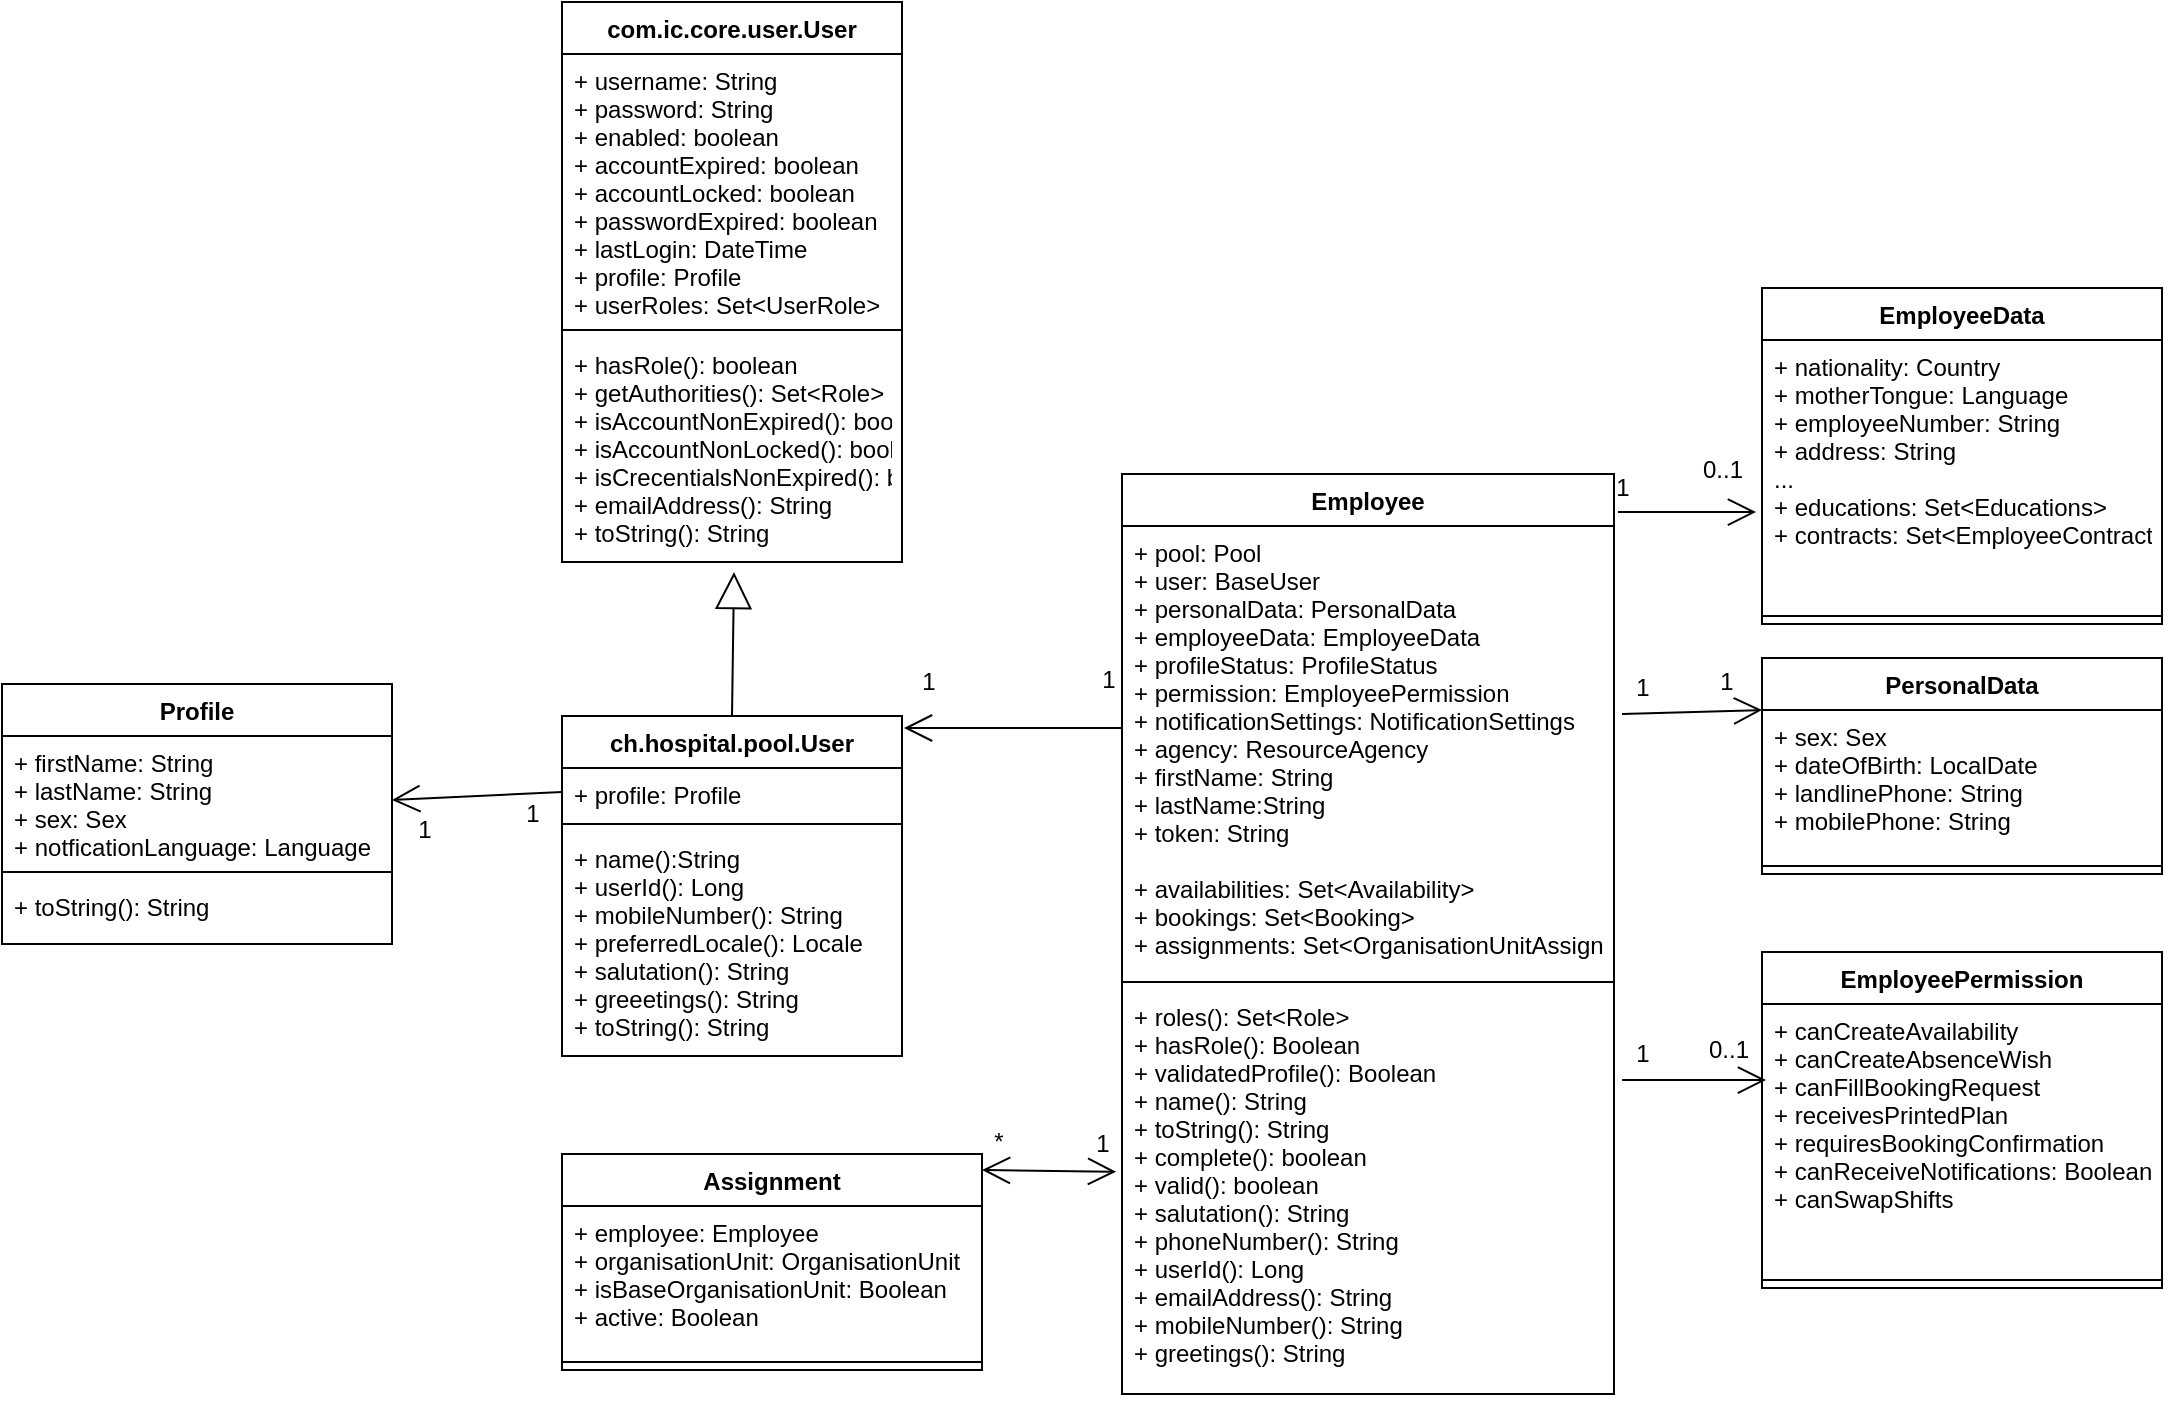 <mxfile version="10.6.7" type="github"><diagram name="Page-1" id="9f46799a-70d6-7492-0946-bef42562c5a5"><mxGraphModel dx="674" dy="1551" grid="1" gridSize="10" guides="1" tooltips="1" connect="1" arrows="1" fold="1" page="1" pageScale="1" pageWidth="1169" pageHeight="827" background="#ffffff" math="0" shadow="0"><root><mxCell id="0"/><mxCell id="1" parent="0"/><mxCell id="1WCbzTZq_NC38nqCpOc9-6" value="com.ic.core.user.User" style="swimlane;fontStyle=1;align=center;verticalAlign=top;childLayout=stackLayout;horizontal=1;startSize=26;horizontalStack=0;resizeParent=1;resizeParentMax=0;resizeLast=0;collapsible=1;marginBottom=0;" parent="1" vertex="1"><mxGeometry x="290" y="-817" width="170" height="280" as="geometry"/></mxCell><mxCell id="1WCbzTZq_NC38nqCpOc9-7" value="+ username: String&#10;+ password: String&#10;+ enabled: boolean&#10;+ accountExpired: boolean&#10;+ accountLocked: boolean&#10;+ passwordExpired: boolean&#10;+ lastLogin: DateTime&#10;+ profile: Profile&#10;+ userRoles: Set&lt;UserRole&gt;&#10;" style="text;strokeColor=none;fillColor=none;align=left;verticalAlign=top;spacingLeft=4;spacingRight=4;overflow=hidden;rotatable=0;points=[[0,0.5],[1,0.5]];portConstraint=eastwest;" parent="1WCbzTZq_NC38nqCpOc9-6" vertex="1"><mxGeometry y="26" width="170" height="134" as="geometry"/></mxCell><mxCell id="1WCbzTZq_NC38nqCpOc9-8" value="" style="line;strokeWidth=1;fillColor=none;align=left;verticalAlign=middle;spacingTop=-1;spacingLeft=3;spacingRight=3;rotatable=0;labelPosition=right;points=[];portConstraint=eastwest;" parent="1WCbzTZq_NC38nqCpOc9-6" vertex="1"><mxGeometry y="160" width="170" height="8" as="geometry"/></mxCell><mxCell id="1WCbzTZq_NC38nqCpOc9-9" value="+ hasRole(): boolean&#10;+ getAuthorities(): Set&lt;Role&gt;&#10;+ isAccountNonExpired(): boolean&#10;+ isAccountNonLocked(): boolean&#10;+ isCrecentialsNonExpired(): boolean&#10;+ emailAddress(): String&#10;+ toString(): String&#10;&#10;" style="text;strokeColor=none;fillColor=none;align=left;verticalAlign=top;spacingLeft=4;spacingRight=4;overflow=hidden;rotatable=0;points=[[0,0.5],[1,0.5]];portConstraint=eastwest;" parent="1WCbzTZq_NC38nqCpOc9-6" vertex="1"><mxGeometry y="168" width="170" height="112" as="geometry"/></mxCell><mxCell id="1WCbzTZq_NC38nqCpOc9-16" value="" style="endArrow=open;endFill=1;endSize=12;html=1;exitX=0;exitY=0.5;exitDx=0;exitDy=0;entryX=1;entryY=0.5;entryDx=0;entryDy=0;" parent="1" source="R3Nv_-yyYfsX-aG0zHhA-2" target="1WCbzTZq_NC38nqCpOc9-45" edge="1"><mxGeometry width="160" relative="1" as="geometry"><mxPoint x="565.5" y="-932" as="sourcePoint"/><mxPoint x="615.5" y="-830" as="targetPoint"/></mxGeometry></mxCell><mxCell id="1WCbzTZq_NC38nqCpOc9-17" value="1&lt;br&gt;" style="text;html=1;resizable=0;points=[];align=center;verticalAlign=middle;labelBackgroundColor=#ffffff;" parent="1WCbzTZq_NC38nqCpOc9-16" vertex="1" connectable="0"><mxGeometry x="0.183" y="-3" relative="1" as="geometry"><mxPoint x="-19" y="19" as="offset"/></mxGeometry></mxCell><mxCell id="1WCbzTZq_NC38nqCpOc9-18" value="1" style="text;html=1;resizable=0;points=[];align=center;verticalAlign=middle;labelBackgroundColor=#ffffff;" parent="1WCbzTZq_NC38nqCpOc9-16" vertex="1" connectable="0"><mxGeometry x="-0.635" y="-3" relative="1" as="geometry"><mxPoint y="13.5" as="offset"/></mxGeometry></mxCell><mxCell id="1WCbzTZq_NC38nqCpOc9-19" value="" style="endArrow=open;endFill=1;endSize=12;html=1;" parent="1" edge="1"><mxGeometry width="160" relative="1" as="geometry"><mxPoint x="570" y="-454" as="sourcePoint"/><mxPoint x="461" y="-454" as="targetPoint"/></mxGeometry></mxCell><mxCell id="1WCbzTZq_NC38nqCpOc9-20" value="1&lt;br&gt;" style="text;html=1;resizable=0;points=[];align=center;verticalAlign=middle;labelBackgroundColor=#ffffff;" parent="1WCbzTZq_NC38nqCpOc9-19" vertex="1" connectable="0"><mxGeometry x="0.183" y="-3" relative="1" as="geometry"><mxPoint x="-33" y="-20.5" as="offset"/></mxGeometry></mxCell><mxCell id="1WCbzTZq_NC38nqCpOc9-21" value="1" style="text;html=1;resizable=0;points=[];align=center;verticalAlign=middle;labelBackgroundColor=#ffffff;" parent="1WCbzTZq_NC38nqCpOc9-19" vertex="1" connectable="0"><mxGeometry x="-0.635" y="-3" relative="1" as="geometry"><mxPoint x="13" y="-21" as="offset"/></mxGeometry></mxCell><mxCell id="1WCbzTZq_NC38nqCpOc9-40" value="Employee" style="swimlane;fontStyle=1;align=center;verticalAlign=top;childLayout=stackLayout;horizontal=1;startSize=26;horizontalStack=0;resizeParent=1;resizeParentMax=0;resizeLast=0;collapsible=1;marginBottom=0;" parent="1" vertex="1"><mxGeometry x="570" y="-581" width="246" height="460" as="geometry"/></mxCell><mxCell id="1WCbzTZq_NC38nqCpOc9-41" value="+ pool: Pool&#10;+ user: BaseUser&#10;+ personalData: PersonalData&#10;+ employeeData: EmployeeData&#10;+ profileStatus: ProfileStatus&#10;+ permission: EmployeePermission&#10;+ notificationSettings: NotificationSettings&#10;+ agency: ResourceAgency&#10;+ firstName: String&#10;+ lastName:String&#10;+ token: String&#10;&#10;+ availabilities: Set&lt;Availability&gt;&#10;+ bookings: Set&lt;Booking&gt;&#10;+ assignments: Set&lt;OrganisationUnitAssignment&gt;&#10;&#10;" style="text;strokeColor=none;fillColor=none;align=left;verticalAlign=top;spacingLeft=4;spacingRight=4;overflow=hidden;rotatable=0;points=[[0,0.5],[1,0.5]];portConstraint=eastwest;" parent="1WCbzTZq_NC38nqCpOc9-40" vertex="1"><mxGeometry y="26" width="246" height="224" as="geometry"/></mxCell><mxCell id="1WCbzTZq_NC38nqCpOc9-42" value="" style="line;strokeWidth=1;fillColor=none;align=left;verticalAlign=middle;spacingTop=-1;spacingLeft=3;spacingRight=3;rotatable=0;labelPosition=right;points=[];portConstraint=eastwest;" parent="1WCbzTZq_NC38nqCpOc9-40" vertex="1"><mxGeometry y="250" width="246" height="8" as="geometry"/></mxCell><mxCell id="1WCbzTZq_NC38nqCpOc9-43" value="+ roles(): Set&lt;Role&gt;&#10;+ hasRole(): Boolean&#10;+ validatedProfile(): Boolean&#10;+ name(): String&#10;+ toString(): String&#10;+ complete(): boolean&#10;+ valid(): boolean&#10;+ salutation(): String&#10;+ phoneNumber(): String&#10;+ userId(): Long&#10;+ emailAddress(): String&#10;+ mobileNumber(): String&#10;+ greetings(): String&#10;&#10;" style="text;strokeColor=none;fillColor=none;align=left;verticalAlign=top;spacingLeft=4;spacingRight=4;overflow=hidden;rotatable=0;points=[[0,0.5],[1,0.5]];portConstraint=eastwest;" parent="1WCbzTZq_NC38nqCpOc9-40" vertex="1"><mxGeometry y="258" width="246" height="202" as="geometry"/></mxCell><mxCell id="1WCbzTZq_NC38nqCpOc9-44" value="Profile" style="swimlane;fontStyle=1;align=center;verticalAlign=top;childLayout=stackLayout;horizontal=1;startSize=26;horizontalStack=0;resizeParent=1;resizeParentMax=0;resizeLast=0;collapsible=1;marginBottom=0;" parent="1" vertex="1"><mxGeometry x="10" y="-476" width="195" height="130" as="geometry"/></mxCell><mxCell id="1WCbzTZq_NC38nqCpOc9-45" value="+ firstName: String&#10;+ lastName: String&#10;+ sex: Sex&#10;+ notficationLanguage: Language&#10;" style="text;strokeColor=none;fillColor=none;align=left;verticalAlign=top;spacingLeft=4;spacingRight=4;overflow=hidden;rotatable=0;points=[[0,0.5],[1,0.5]];portConstraint=eastwest;" parent="1WCbzTZq_NC38nqCpOc9-44" vertex="1"><mxGeometry y="26" width="195" height="64" as="geometry"/></mxCell><mxCell id="1WCbzTZq_NC38nqCpOc9-46" value="" style="line;strokeWidth=1;fillColor=none;align=left;verticalAlign=middle;spacingTop=-1;spacingLeft=3;spacingRight=3;rotatable=0;labelPosition=right;points=[];portConstraint=eastwest;" parent="1WCbzTZq_NC38nqCpOc9-44" vertex="1"><mxGeometry y="90" width="195" height="8" as="geometry"/></mxCell><mxCell id="1WCbzTZq_NC38nqCpOc9-47" value="+ toString(): String&#10;" style="text;strokeColor=none;fillColor=none;align=left;verticalAlign=top;spacingLeft=4;spacingRight=4;overflow=hidden;rotatable=0;points=[[0,0.5],[1,0.5]];portConstraint=eastwest;" parent="1WCbzTZq_NC38nqCpOc9-44" vertex="1"><mxGeometry y="98" width="195" height="32" as="geometry"/></mxCell><mxCell id="1WCbzTZq_NC38nqCpOc9-49" value="" style="endArrow=open;endFill=1;endSize=12;html=1;entryX=0;entryY=0;entryDx=0;entryDy=0;entryPerimeter=0;" parent="1" target="KvMr4hiaF-eDoLIY8RvT-2" edge="1"><mxGeometry width="160" relative="1" as="geometry"><mxPoint x="820" y="-461" as="sourcePoint"/><mxPoint x="605.5" y="-143" as="targetPoint"/></mxGeometry></mxCell><mxCell id="1WCbzTZq_NC38nqCpOc9-50" value="1&lt;br&gt;" style="text;html=1;resizable=0;points=[];align=center;verticalAlign=middle;labelBackgroundColor=#ffffff;" parent="1WCbzTZq_NC38nqCpOc9-49" vertex="1" connectable="0"><mxGeometry x="0.183" y="-3" relative="1" as="geometry"><mxPoint x="10.5" y="-18" as="offset"/></mxGeometry></mxCell><mxCell id="1WCbzTZq_NC38nqCpOc9-51" value="1" style="text;html=1;resizable=0;points=[];align=center;verticalAlign=middle;labelBackgroundColor=#ffffff;" parent="1WCbzTZq_NC38nqCpOc9-49" vertex="1" connectable="0"><mxGeometry x="-0.635" y="-3" relative="1" as="geometry"><mxPoint x="-3.5" y="-16" as="offset"/></mxGeometry></mxCell><mxCell id="KvMr4hiaF-eDoLIY8RvT-1" value="PersonalData" style="swimlane;fontStyle=1;align=center;verticalAlign=top;childLayout=stackLayout;horizontal=1;startSize=26;horizontalStack=0;resizeParent=1;resizeParentMax=0;resizeLast=0;collapsible=1;marginBottom=0;" parent="1" vertex="1"><mxGeometry x="890" y="-489" width="200" height="108" as="geometry"/></mxCell><mxCell id="KvMr4hiaF-eDoLIY8RvT-2" value="+ sex: Sex&#10;+ dateOfBirth: LocalDate&#10;+ landlinePhone: String&#10;+ mobilePhone: String&#10;" style="text;strokeColor=none;fillColor=none;align=left;verticalAlign=top;spacingLeft=4;spacingRight=4;overflow=hidden;rotatable=0;points=[[0,0.5],[1,0.5]];portConstraint=eastwest;" parent="KvMr4hiaF-eDoLIY8RvT-1" vertex="1"><mxGeometry y="26" width="200" height="74" as="geometry"/></mxCell><mxCell id="KvMr4hiaF-eDoLIY8RvT-3" value="" style="line;strokeWidth=1;fillColor=none;align=left;verticalAlign=middle;spacingTop=-1;spacingLeft=3;spacingRight=3;rotatable=0;labelPosition=right;points=[];portConstraint=eastwest;" parent="KvMr4hiaF-eDoLIY8RvT-1" vertex="1"><mxGeometry y="100" width="200" height="8" as="geometry"/></mxCell><mxCell id="KvMr4hiaF-eDoLIY8RvT-9" value="EmployeeData" style="swimlane;fontStyle=1;align=center;verticalAlign=top;childLayout=stackLayout;horizontal=1;startSize=26;horizontalStack=0;resizeParent=1;resizeParentMax=0;resizeLast=0;collapsible=1;marginBottom=0;" parent="1" vertex="1"><mxGeometry x="890" y="-674" width="200" height="168" as="geometry"/></mxCell><mxCell id="KvMr4hiaF-eDoLIY8RvT-10" value="+ nationality: Country&#10;+ motherTongue: Language&#10;+ employeeNumber: String&#10;+ address: String&#10;...&#10;+ educations: Set&lt;Educations&gt;&#10;+ contracts: Set&lt;EmployeeContract&gt;&#10;" style="text;strokeColor=none;fillColor=none;align=left;verticalAlign=top;spacingLeft=4;spacingRight=4;overflow=hidden;rotatable=0;points=[[0,0.5],[1,0.5]];portConstraint=eastwest;" parent="KvMr4hiaF-eDoLIY8RvT-9" vertex="1"><mxGeometry y="26" width="200" height="134" as="geometry"/></mxCell><mxCell id="KvMr4hiaF-eDoLIY8RvT-11" value="" style="line;strokeWidth=1;fillColor=none;align=left;verticalAlign=middle;spacingTop=-1;spacingLeft=3;spacingRight=3;rotatable=0;labelPosition=right;points=[];portConstraint=eastwest;" parent="KvMr4hiaF-eDoLIY8RvT-9" vertex="1"><mxGeometry y="160" width="200" height="8" as="geometry"/></mxCell><mxCell id="KvMr4hiaF-eDoLIY8RvT-16" value="" style="endArrow=open;endFill=1;endSize=12;html=1;entryX=-0.015;entryY=0.642;entryDx=0;entryDy=0;entryPerimeter=0;" parent="1" target="KvMr4hiaF-eDoLIY8RvT-10" edge="1"><mxGeometry width="160" relative="1" as="geometry"><mxPoint x="818" y="-562" as="sourcePoint"/><mxPoint x="893" y="-538" as="targetPoint"/></mxGeometry></mxCell><mxCell id="KvMr4hiaF-eDoLIY8RvT-17" value="0..1&lt;br&gt;" style="text;html=1;resizable=0;points=[];align=center;verticalAlign=middle;labelBackgroundColor=#ffffff;" parent="KvMr4hiaF-eDoLIY8RvT-16" vertex="1" connectable="0"><mxGeometry x="0.183" y="-3" relative="1" as="geometry"><mxPoint x="11" y="-24" as="offset"/></mxGeometry></mxCell><mxCell id="KvMr4hiaF-eDoLIY8RvT-18" value="1" style="text;html=1;resizable=0;points=[];align=center;verticalAlign=middle;labelBackgroundColor=#ffffff;" parent="KvMr4hiaF-eDoLIY8RvT-16" vertex="1" connectable="0"><mxGeometry x="-0.635" y="-3" relative="1" as="geometry"><mxPoint x="-11" y="-15" as="offset"/></mxGeometry></mxCell><mxCell id="KvMr4hiaF-eDoLIY8RvT-22" value="Assignment" style="swimlane;fontStyle=1;align=center;verticalAlign=top;childLayout=stackLayout;horizontal=1;startSize=26;horizontalStack=0;resizeParent=1;resizeParentMax=0;resizeLast=0;collapsible=1;marginBottom=0;" parent="1" vertex="1"><mxGeometry x="290" y="-241" width="210" height="108" as="geometry"/></mxCell><mxCell id="KvMr4hiaF-eDoLIY8RvT-23" value="+ employee: Employee&#10;+ organisationUnit: OrganisationUnit&#10;+ isBaseOrganisationUnit: Boolean&#10;+ active: Boolean&#10;" style="text;strokeColor=none;fillColor=none;align=left;verticalAlign=top;spacingLeft=4;spacingRight=4;overflow=hidden;rotatable=0;points=[[0,0.5],[1,0.5]];portConstraint=eastwest;" parent="KvMr4hiaF-eDoLIY8RvT-22" vertex="1"><mxGeometry y="26" width="210" height="74" as="geometry"/></mxCell><mxCell id="KvMr4hiaF-eDoLIY8RvT-24" value="" style="line;strokeWidth=1;fillColor=none;align=left;verticalAlign=middle;spacingTop=-1;spacingLeft=3;spacingRight=3;rotatable=0;labelPosition=right;points=[];portConstraint=eastwest;" parent="KvMr4hiaF-eDoLIY8RvT-22" vertex="1"><mxGeometry y="100" width="210" height="8" as="geometry"/></mxCell><mxCell id="KvMr4hiaF-eDoLIY8RvT-51" value="" style="endArrow=open;endFill=1;endSize=12;html=1;entryX=0.01;entryY=0.284;entryDx=0;entryDy=0;entryPerimeter=0;" parent="1" target="KvMr4hiaF-eDoLIY8RvT-55" edge="1"><mxGeometry width="160" relative="1" as="geometry"><mxPoint x="820" y="-278" as="sourcePoint"/><mxPoint x="612.5" y="7" as="targetPoint"/></mxGeometry></mxCell><mxCell id="KvMr4hiaF-eDoLIY8RvT-52" value="0..1&lt;br&gt;" style="text;html=1;resizable=0;points=[];align=center;verticalAlign=middle;labelBackgroundColor=#ffffff;" parent="KvMr4hiaF-eDoLIY8RvT-51" vertex="1" connectable="0"><mxGeometry x="0.183" y="-3" relative="1" as="geometry"><mxPoint x="10.5" y="-18" as="offset"/></mxGeometry></mxCell><mxCell id="KvMr4hiaF-eDoLIY8RvT-53" value="1" style="text;html=1;resizable=0;points=[];align=center;verticalAlign=middle;labelBackgroundColor=#ffffff;" parent="KvMr4hiaF-eDoLIY8RvT-51" vertex="1" connectable="0"><mxGeometry x="-0.635" y="-3" relative="1" as="geometry"><mxPoint x="-3.5" y="-16" as="offset"/></mxGeometry></mxCell><mxCell id="KvMr4hiaF-eDoLIY8RvT-54" value="EmployeePermission" style="swimlane;fontStyle=1;align=center;verticalAlign=top;childLayout=stackLayout;horizontal=1;startSize=26;horizontalStack=0;resizeParent=1;resizeParentMax=0;resizeLast=0;collapsible=1;marginBottom=0;" parent="1" vertex="1"><mxGeometry x="890" y="-342" width="200" height="168" as="geometry"/></mxCell><mxCell id="KvMr4hiaF-eDoLIY8RvT-55" value="+ canCreateAvailability&#10;+ canCreateAbsenceWish&#10;+ canFillBookingRequest&#10;+ receivesPrintedPlan&#10;+ requiresBookingConfirmation&#10;+ canReceiveNotifications: Boolean&#10;+ canSwapShifts&#10;" style="text;strokeColor=none;fillColor=none;align=left;verticalAlign=top;spacingLeft=4;spacingRight=4;overflow=hidden;rotatable=0;points=[[0,0.5],[1,0.5]];portConstraint=eastwest;" parent="KvMr4hiaF-eDoLIY8RvT-54" vertex="1"><mxGeometry y="26" width="200" height="134" as="geometry"/></mxCell><mxCell id="KvMr4hiaF-eDoLIY8RvT-56" value="" style="line;strokeWidth=1;fillColor=none;align=left;verticalAlign=middle;spacingTop=-1;spacingLeft=3;spacingRight=3;rotatable=0;labelPosition=right;points=[];portConstraint=eastwest;" parent="KvMr4hiaF-eDoLIY8RvT-54" vertex="1"><mxGeometry y="160" width="200" height="8" as="geometry"/></mxCell><mxCell id="KvMr4hiaF-eDoLIY8RvT-87" value="" style="endArrow=open;endFill=1;endSize=12;html=1;entryX=-0.012;entryY=0.45;entryDx=0;entryDy=0;startArrow=open;startFill=0;startSize=12;exitX=1;exitY=0.074;exitDx=0;exitDy=0;exitPerimeter=0;entryPerimeter=0;" parent="1" source="KvMr4hiaF-eDoLIY8RvT-22" target="1WCbzTZq_NC38nqCpOc9-43" edge="1"><mxGeometry width="160" relative="1" as="geometry"><mxPoint x="476.5" y="-186" as="sourcePoint"/><mxPoint x="533.5" y="-185" as="targetPoint"/></mxGeometry></mxCell><mxCell id="KvMr4hiaF-eDoLIY8RvT-88" value="1&lt;br&gt;" style="text;html=1;resizable=0;points=[];align=center;verticalAlign=middle;labelBackgroundColor=#ffffff;" parent="KvMr4hiaF-eDoLIY8RvT-87" vertex="1" connectable="0"><mxGeometry x="0.183" y="-3" relative="1" as="geometry"><mxPoint x="20" y="-17" as="offset"/></mxGeometry></mxCell><mxCell id="KvMr4hiaF-eDoLIY8RvT-89" value="*" style="text;html=1;resizable=0;points=[];align=center;verticalAlign=middle;labelBackgroundColor=#ffffff;" parent="KvMr4hiaF-eDoLIY8RvT-87" vertex="1" connectable="0"><mxGeometry x="-0.635" y="-3" relative="1" as="geometry"><mxPoint x="-4" y="-17.5" as="offset"/></mxGeometry></mxCell><mxCell id="R3Nv_-yyYfsX-aG0zHhA-1" value="ch.hospital.pool.User" style="swimlane;fontStyle=1;align=center;verticalAlign=top;childLayout=stackLayout;horizontal=1;startSize=26;horizontalStack=0;resizeParent=1;resizeParentMax=0;resizeLast=0;collapsible=1;marginBottom=0;" parent="1" vertex="1"><mxGeometry x="290" y="-460" width="170" height="170" as="geometry"/></mxCell><mxCell id="R3Nv_-yyYfsX-aG0zHhA-2" value="+ profile: Profile&#10;&#10;" style="text;strokeColor=none;fillColor=none;align=left;verticalAlign=top;spacingLeft=4;spacingRight=4;overflow=hidden;rotatable=0;points=[[0,0.5],[1,0.5]];portConstraint=eastwest;" parent="R3Nv_-yyYfsX-aG0zHhA-1" vertex="1"><mxGeometry y="26" width="170" height="24" as="geometry"/></mxCell><mxCell id="R3Nv_-yyYfsX-aG0zHhA-3" value="" style="line;strokeWidth=1;fillColor=none;align=left;verticalAlign=middle;spacingTop=-1;spacingLeft=3;spacingRight=3;rotatable=0;labelPosition=right;points=[];portConstraint=eastwest;" parent="R3Nv_-yyYfsX-aG0zHhA-1" vertex="1"><mxGeometry y="50" width="170" height="8" as="geometry"/></mxCell><mxCell id="R3Nv_-yyYfsX-aG0zHhA-4" value="+ name():String&#10;+ userId(): Long&#10;+ mobileNumber(): String&#10;+ preferredLocale(): Locale&#10;+ salutation(): String&#10;+ greeetings(): String&#10;+ toString(): String&#10;&#10;" style="text;strokeColor=none;fillColor=none;align=left;verticalAlign=top;spacingLeft=4;spacingRight=4;overflow=hidden;rotatable=0;points=[[0,0.5],[1,0.5]];portConstraint=eastwest;" parent="R3Nv_-yyYfsX-aG0zHhA-1" vertex="1"><mxGeometry y="58" width="170" height="112" as="geometry"/></mxCell><mxCell id="R3Nv_-yyYfsX-aG0zHhA-5" value="" style="endArrow=block;endSize=16;endFill=0;html=1;exitX=0.5;exitY=0;exitDx=0;exitDy=0;entryX=0.506;entryY=1.045;entryDx=0;entryDy=0;entryPerimeter=0;" parent="1" source="R3Nv_-yyYfsX-aG0zHhA-1" target="1WCbzTZq_NC38nqCpOc9-9" edge="1"><mxGeometry width="160" relative="1" as="geometry"><mxPoint x="290" y="-94" as="sourcePoint"/><mxPoint x="450" y="-94" as="targetPoint"/></mxGeometry></mxCell></root></mxGraphModel></diagram></mxfile>